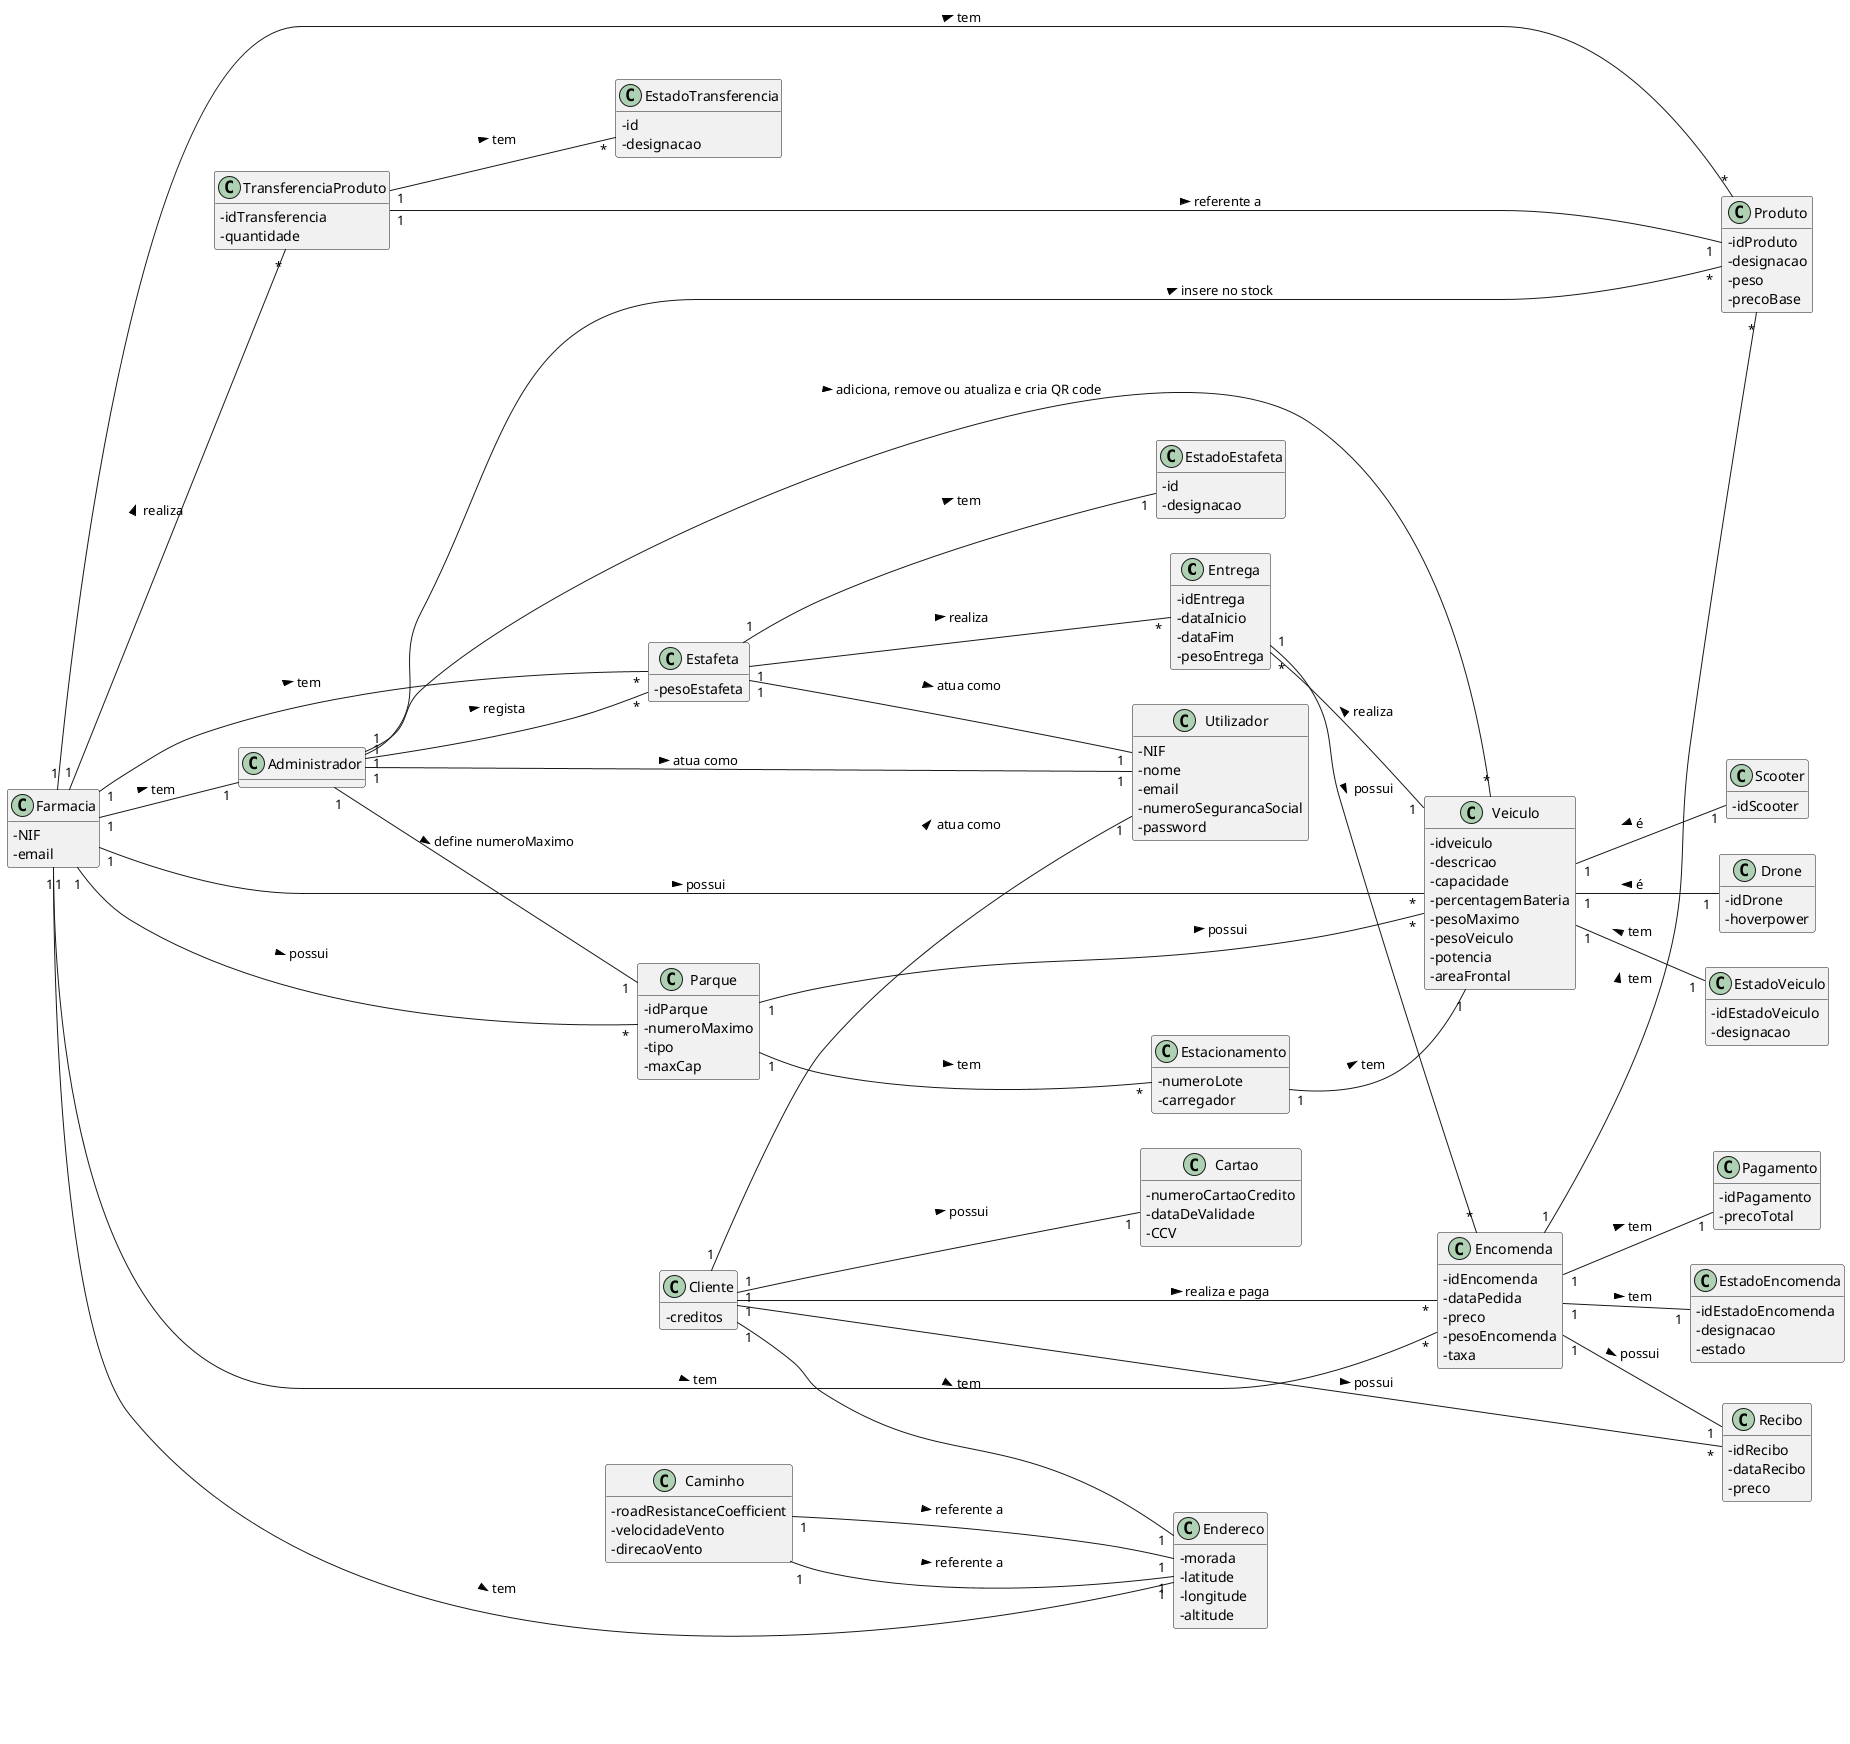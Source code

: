 @startuml
skinparam classAttributeIconSize 0
hide methods
left to right direction

class Entrega {
  -idEntrega
  -dataInicio
  -dataFim
  -pesoEntrega
}

class Encomenda {
  -idEncomenda
  -dataPedida
  -preco
  -pesoEncomenda
  -taxa
}

class EstadoEncomenda {
  -idEstadoEncomenda
  -designacao
  -estado
}

class Produto {
  -idProduto
  -designacao
  -peso
  -precoBase
}

class Farmacia {
  -NIF
  -email
}

class Recibo {
  -idRecibo
  -dataRecibo
  -preco
}

class Estacionamento {
  -numeroLote
  -carregador
}

class Estafeta {
  -pesoEstafeta
}

class Utilizador {
  -NIF
  -nome
  -email
  -numeroSegurancaSocial
  -password
}

class Administrador {

}

class Endereco {
  -morada
  -latitude
  -longitude
  -altitude
}

class Scooter {
  -idScooter
}

class Veiculo {
  -idveiculo
  -descricao
  -capacidade
  -percentagemBateria
  -pesoMaximo
  -pesoVeiculo
  -potencia
  -areaFrontal
}

class Drone {
  -idDrone
  -hoverpower
}


class Parque {
  -idParque
  -numeroMaximo
  -tipo
  -maxCap
}

class Cliente {
  -creditos
}

class Cartao{
  -numeroCartaoCredito
  -dataDeValidade
  -CCV
}

class TransferenciaProduto {
  -idTransferencia
  -quantidade
}

class EstadoTransferencia {
  -id
  -designacao
}

class EstadoVeiculo {
  -idEstadoVeiculo
  -designacao
}

class EstadoEstafeta {
  -id
  -designacao
}

class Pagamento {
  -idPagamento
  -precoTotal
}

class Caminho {
  -roadResistanceCoefficient
  -velocidadeVento
  -direcaoVento
}

Encomenda "1" -- "1" EstadoEncomenda : tem >
Entrega "1" -- "*" Encomenda : possui >
Estafeta "1" -- "*" Entrega: realiza >
Estafeta "1" -- "1" EstadoEstafeta: tem >
Estafeta "1" -- "1" Utilizador: atua como >
Administrador "1" -- "1" Utilizador: atua como >
Administrador "1" -- "*" Estafeta: regista >
Administrador "1" -- "*" Produto: insere no stock >
Administrador "1" -- "*" Veiculo: adiciona, remove ou atualiza e cria QR code >
Administrador "1" -- "1" Parque: define numeroMaximo >
Cliente "1" -- "1" Endereco: tem >
Cliente "1" -- "1" Utilizador: atua como >
Cliente "1" -- "*" Encomenda: realiza e paga >
Cliente "1" -- "1" Cartao: possui >
Cliente "1" -- "*" Recibo: possui >
Encomenda "1" -- "1" Pagamento: tem >
Encomenda "1" -- "1" Recibo: possui >
Entrega "*" -- "1" Veiculo: realiza <
Veiculo "1" -- "1" Drone: é <
Veiculo "1" -- "1" Scooter: é <
Veiculo "1" -- "1" EstadoVeiculo: tem <
Farmacia "1" -- "*" Produto: tem >
Encomenda "1" -- "*" Produto: tem >
Farmacia "1" -- "*" Encomenda: tem >
Farmacia "1" -- "*" Parque: possui >
Parque "1" -- "*" Veiculo: possui >
Farmacia "1" -- "*" Veiculo: possui >
Farmacia "1" -- "1" Endereco: tem >
Parque "1" -- "*" Estacionamento: tem >
Estacionamento "1" -- "1" Veiculo: tem >
Farmacia "1" -- "*" Estafeta: tem >
Farmacia "1" -- "1" Administrador: tem >
Farmacia "1" -- "*" TransferenciaProduto: realiza >
TransferenciaProduto "1" -- "*" EstadoTransferencia: tem >
TransferenciaProduto "1" -- "1" Produto: referente a >
Caminho "1" -- "1" Endereco: referente a >
Caminho "1" -- "1" Endereco: referente a >



@enduml